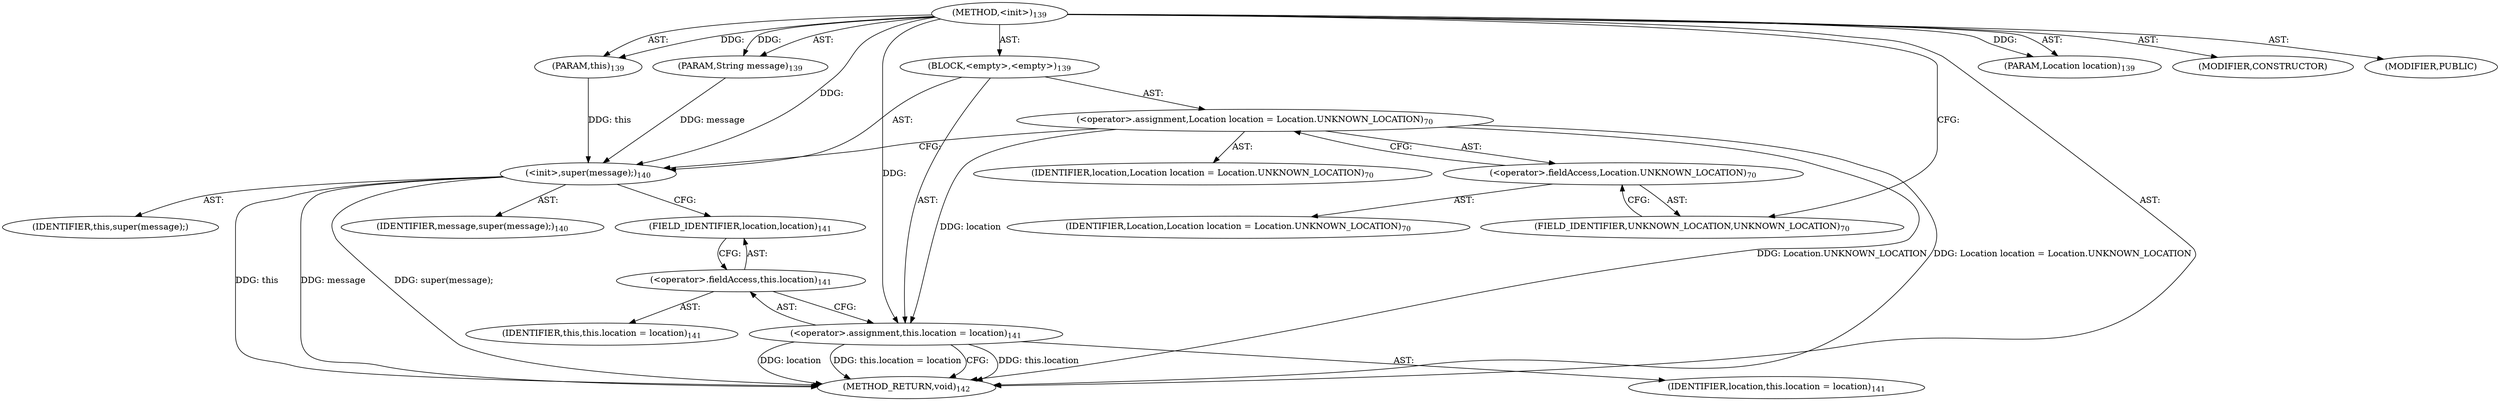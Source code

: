 digraph "&lt;init&gt;" {  
"111669149701" [label = <(METHOD,&lt;init&gt;)<SUB>139</SUB>> ]
"115964117001" [label = <(PARAM,this)<SUB>139</SUB>> ]
"115964117008" [label = <(PARAM,String message)<SUB>139</SUB>> ]
"115964117012" [label = <(PARAM,Location location)<SUB>139</SUB>> ]
"25769803781" [label = <(BLOCK,&lt;empty&gt;,&lt;empty&gt;)<SUB>139</SUB>> ]
"30064771098" [label = <(&lt;operator&gt;.assignment,Location location = Location.UNKNOWN_LOCATION)<SUB>70</SUB>> ]
"68719476770" [label = <(IDENTIFIER,location,Location location = Location.UNKNOWN_LOCATION)<SUB>70</SUB>> ]
"30064771099" [label = <(&lt;operator&gt;.fieldAccess,Location.UNKNOWN_LOCATION)<SUB>70</SUB>> ]
"68719476771" [label = <(IDENTIFIER,Location,Location location = Location.UNKNOWN_LOCATION)<SUB>70</SUB>> ]
"55834574859" [label = <(FIELD_IDENTIFIER,UNKNOWN_LOCATION,UNKNOWN_LOCATION)<SUB>70</SUB>> ]
"30064771078" [label = <(&lt;init&gt;,super(message);)<SUB>140</SUB>> ]
"68719476748" [label = <(IDENTIFIER,this,super(message);)> ]
"68719476757" [label = <(IDENTIFIER,message,super(message);)<SUB>140</SUB>> ]
"30064771100" [label = <(&lt;operator&gt;.assignment,this.location = location)<SUB>141</SUB>> ]
"30064771101" [label = <(&lt;operator&gt;.fieldAccess,this.location)<SUB>141</SUB>> ]
"68719476749" [label = <(IDENTIFIER,this,this.location = location)<SUB>141</SUB>> ]
"55834574860" [label = <(FIELD_IDENTIFIER,location,location)<SUB>141</SUB>> ]
"68719476772" [label = <(IDENTIFIER,location,this.location = location)<SUB>141</SUB>> ]
"133143986188" [label = <(MODIFIER,CONSTRUCTOR)> ]
"133143986189" [label = <(MODIFIER,PUBLIC)> ]
"128849018885" [label = <(METHOD_RETURN,void)<SUB>142</SUB>> ]
  "111669149701" -> "115964117001"  [ label = "AST: "] 
  "111669149701" -> "115964117008"  [ label = "AST: "] 
  "111669149701" -> "115964117012"  [ label = "AST: "] 
  "111669149701" -> "25769803781"  [ label = "AST: "] 
  "111669149701" -> "133143986188"  [ label = "AST: "] 
  "111669149701" -> "133143986189"  [ label = "AST: "] 
  "111669149701" -> "128849018885"  [ label = "AST: "] 
  "25769803781" -> "30064771098"  [ label = "AST: "] 
  "25769803781" -> "30064771078"  [ label = "AST: "] 
  "25769803781" -> "30064771100"  [ label = "AST: "] 
  "30064771098" -> "68719476770"  [ label = "AST: "] 
  "30064771098" -> "30064771099"  [ label = "AST: "] 
  "30064771099" -> "68719476771"  [ label = "AST: "] 
  "30064771099" -> "55834574859"  [ label = "AST: "] 
  "30064771078" -> "68719476748"  [ label = "AST: "] 
  "30064771078" -> "68719476757"  [ label = "AST: "] 
  "30064771100" -> "30064771101"  [ label = "AST: "] 
  "30064771100" -> "68719476772"  [ label = "AST: "] 
  "30064771101" -> "68719476749"  [ label = "AST: "] 
  "30064771101" -> "55834574860"  [ label = "AST: "] 
  "30064771098" -> "30064771078"  [ label = "CFG: "] 
  "30064771078" -> "55834574860"  [ label = "CFG: "] 
  "30064771100" -> "128849018885"  [ label = "CFG: "] 
  "30064771099" -> "30064771098"  [ label = "CFG: "] 
  "30064771101" -> "30064771100"  [ label = "CFG: "] 
  "55834574859" -> "30064771099"  [ label = "CFG: "] 
  "55834574860" -> "30064771101"  [ label = "CFG: "] 
  "111669149701" -> "55834574859"  [ label = "CFG: "] 
  "30064771098" -> "128849018885"  [ label = "DDG: Location.UNKNOWN_LOCATION"] 
  "30064771098" -> "128849018885"  [ label = "DDG: Location location = Location.UNKNOWN_LOCATION"] 
  "30064771078" -> "128849018885"  [ label = "DDG: this"] 
  "30064771078" -> "128849018885"  [ label = "DDG: message"] 
  "30064771078" -> "128849018885"  [ label = "DDG: super(message);"] 
  "30064771100" -> "128849018885"  [ label = "DDG: this.location"] 
  "30064771100" -> "128849018885"  [ label = "DDG: location"] 
  "30064771100" -> "128849018885"  [ label = "DDG: this.location = location"] 
  "111669149701" -> "115964117001"  [ label = "DDG: "] 
  "111669149701" -> "115964117008"  [ label = "DDG: "] 
  "111669149701" -> "115964117012"  [ label = "DDG: "] 
  "30064771098" -> "30064771100"  [ label = "DDG: location"] 
  "111669149701" -> "30064771100"  [ label = "DDG: "] 
  "115964117001" -> "30064771078"  [ label = "DDG: this"] 
  "111669149701" -> "30064771078"  [ label = "DDG: "] 
  "115964117008" -> "30064771078"  [ label = "DDG: message"] 
}
